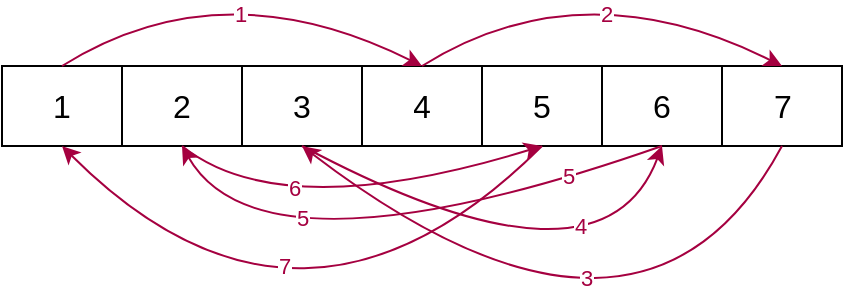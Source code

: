 <mxfile version="21.2.1" type="github">
  <diagram name="第 1 页" id="DfUU45hUkU0p5RzmBfwm">
    <mxGraphModel dx="744" dy="372" grid="1" gridSize="10" guides="1" tooltips="1" connect="1" arrows="1" fold="1" page="1" pageScale="1" pageWidth="827" pageHeight="1169" math="0" shadow="0">
      <root>
        <mxCell id="0" />
        <mxCell id="1" parent="0" />
        <mxCell id="iQh2EoyrojWmOYHYFg7I-1" value="" style="shape=table;startSize=0;container=1;collapsible=0;childLayout=tableLayout;fontSize=16;movable=1;resizable=1;rotatable=1;deletable=1;editable=1;locked=0;connectable=1;" vertex="1" parent="1">
          <mxGeometry x="160" y="230" width="180" height="40" as="geometry" />
        </mxCell>
        <mxCell id="iQh2EoyrojWmOYHYFg7I-2" value="" style="shape=tableRow;horizontal=0;startSize=0;swimlaneHead=0;swimlaneBody=0;strokeColor=inherit;top=0;left=0;bottom=0;right=0;collapsible=0;dropTarget=0;fillColor=none;points=[[0,0.5],[1,0.5]];portConstraint=eastwest;fontSize=16;movable=1;resizable=1;rotatable=1;deletable=1;editable=1;locked=0;connectable=1;" vertex="1" parent="iQh2EoyrojWmOYHYFg7I-1">
          <mxGeometry width="180" height="40" as="geometry" />
        </mxCell>
        <mxCell id="iQh2EoyrojWmOYHYFg7I-3" value="1" style="shape=partialRectangle;html=1;whiteSpace=wrap;connectable=1;strokeColor=inherit;overflow=hidden;fillColor=none;top=0;left=0;bottom=0;right=0;pointerEvents=1;fontSize=16;movable=1;resizable=1;rotatable=1;deletable=1;editable=1;locked=0;" vertex="1" parent="iQh2EoyrojWmOYHYFg7I-2">
          <mxGeometry width="60" height="40" as="geometry">
            <mxRectangle width="60" height="40" as="alternateBounds" />
          </mxGeometry>
        </mxCell>
        <mxCell id="iQh2EoyrojWmOYHYFg7I-4" value="2" style="shape=partialRectangle;html=1;whiteSpace=wrap;connectable=1;strokeColor=inherit;overflow=hidden;fillColor=none;top=0;left=0;bottom=0;right=0;pointerEvents=1;fontSize=16;movable=1;resizable=1;rotatable=1;deletable=1;editable=1;locked=0;" vertex="1" parent="iQh2EoyrojWmOYHYFg7I-2">
          <mxGeometry x="60" width="60" height="40" as="geometry">
            <mxRectangle width="60" height="40" as="alternateBounds" />
          </mxGeometry>
        </mxCell>
        <mxCell id="iQh2EoyrojWmOYHYFg7I-5" value="3" style="shape=partialRectangle;html=1;whiteSpace=wrap;connectable=1;strokeColor=inherit;overflow=hidden;fillColor=none;top=0;left=0;bottom=0;right=0;pointerEvents=1;fontSize=16;movable=1;resizable=1;rotatable=1;deletable=1;editable=1;locked=0;" vertex="1" parent="iQh2EoyrojWmOYHYFg7I-2">
          <mxGeometry x="120" width="60" height="40" as="geometry">
            <mxRectangle width="60" height="40" as="alternateBounds" />
          </mxGeometry>
        </mxCell>
        <mxCell id="iQh2EoyrojWmOYHYFg7I-18" value="" style="shape=table;startSize=0;container=1;collapsible=0;childLayout=tableLayout;fontSize=16;movable=1;resizable=1;rotatable=1;deletable=1;editable=1;locked=0;connectable=1;" vertex="1" parent="1">
          <mxGeometry x="340" y="230" width="180" height="40" as="geometry" />
        </mxCell>
        <mxCell id="iQh2EoyrojWmOYHYFg7I-19" value="" style="shape=tableRow;horizontal=0;startSize=0;swimlaneHead=0;swimlaneBody=0;strokeColor=inherit;top=0;left=0;bottom=0;right=0;collapsible=0;dropTarget=0;fillColor=none;points=[[0,0.5],[1,0.5]];portConstraint=eastwest;fontSize=16;movable=1;resizable=1;rotatable=1;deletable=1;editable=1;locked=0;connectable=1;" vertex="1" parent="iQh2EoyrojWmOYHYFg7I-18">
          <mxGeometry width="180" height="40" as="geometry" />
        </mxCell>
        <mxCell id="iQh2EoyrojWmOYHYFg7I-20" value="4" style="shape=partialRectangle;html=1;whiteSpace=wrap;connectable=1;strokeColor=inherit;overflow=hidden;fillColor=none;top=0;left=0;bottom=0;right=0;pointerEvents=1;fontSize=16;movable=1;resizable=1;rotatable=1;deletable=1;editable=1;locked=0;" vertex="1" parent="iQh2EoyrojWmOYHYFg7I-19">
          <mxGeometry width="60" height="40" as="geometry">
            <mxRectangle width="60" height="40" as="alternateBounds" />
          </mxGeometry>
        </mxCell>
        <mxCell id="iQh2EoyrojWmOYHYFg7I-21" value="5" style="shape=partialRectangle;html=1;whiteSpace=wrap;connectable=1;strokeColor=inherit;overflow=hidden;fillColor=none;top=0;left=0;bottom=0;right=0;pointerEvents=1;fontSize=16;movable=1;resizable=1;rotatable=1;deletable=1;editable=1;locked=0;" vertex="1" parent="iQh2EoyrojWmOYHYFg7I-19">
          <mxGeometry x="60" width="60" height="40" as="geometry">
            <mxRectangle width="60" height="40" as="alternateBounds" />
          </mxGeometry>
        </mxCell>
        <mxCell id="iQh2EoyrojWmOYHYFg7I-22" value="6" style="shape=partialRectangle;html=1;whiteSpace=wrap;connectable=1;strokeColor=inherit;overflow=hidden;fillColor=none;top=0;left=0;bottom=0;right=0;pointerEvents=1;fontSize=16;movable=1;resizable=1;rotatable=1;deletable=1;editable=1;locked=0;" vertex="1" parent="iQh2EoyrojWmOYHYFg7I-19">
          <mxGeometry x="120" width="60" height="40" as="geometry">
            <mxRectangle width="60" height="40" as="alternateBounds" />
          </mxGeometry>
        </mxCell>
        <mxCell id="iQh2EoyrojWmOYHYFg7I-35" value="" style="verticalLabelPosition=bottom;verticalAlign=top;html=1;shape=mxgraph.basic.rect;fillColor2=none;strokeWidth=1;size=20;indent=5;" vertex="1" parent="1">
          <mxGeometry x="520" y="230" width="60" height="40" as="geometry" />
        </mxCell>
        <mxCell id="iQh2EoyrojWmOYHYFg7I-36" value="&lt;font style=&quot;font-size: 16px;&quot;&gt;7&lt;/font&gt;" style="text;html=1;align=center;verticalAlign=middle;resizable=0;points=[];autosize=1;strokeColor=none;fillColor=none;" vertex="1" parent="1">
          <mxGeometry x="535" y="235" width="30" height="30" as="geometry" />
        </mxCell>
        <mxCell id="iQh2EoyrojWmOYHYFg7I-38" value="" style="endArrow=classic;html=1;rounded=1;labelBackgroundColor=default;strokeColor=#A50040;fontFamily=Helvetica;fontSize=11;fontColor=default;shape=connector;curved=1;elbow=vertical;entryX=0.5;entryY=0;entryDx=0;entryDy=0;entryPerimeter=0;fillColor=#d80073;" edge="1" parent="1" target="iQh2EoyrojWmOYHYFg7I-35">
          <mxGeometry width="50" height="50" relative="1" as="geometry">
            <mxPoint x="370" y="230" as="sourcePoint" />
            <mxPoint x="420" y="180" as="targetPoint" />
            <Array as="points">
              <mxPoint x="450" y="180" />
            </Array>
          </mxGeometry>
        </mxCell>
        <mxCell id="iQh2EoyrojWmOYHYFg7I-41" value="2" style="edgeLabel;html=1;align=center;verticalAlign=middle;resizable=0;points=[];fontSize=11;fontFamily=Helvetica;fontColor=#a50040;" vertex="1" connectable="0" parent="iQh2EoyrojWmOYHYFg7I-38">
          <mxGeometry x="0.126" y="-16" relative="1" as="geometry">
            <mxPoint as="offset" />
          </mxGeometry>
        </mxCell>
        <mxCell id="iQh2EoyrojWmOYHYFg7I-39" value="" style="endArrow=classic;html=1;rounded=1;labelBackgroundColor=default;strokeColor=#A50040;fontFamily=Helvetica;fontSize=11;fontColor=default;shape=connector;curved=1;elbow=vertical;entryX=0.5;entryY=0;entryDx=0;entryDy=0;fillColor=#d80073;" edge="1" parent="1" target="iQh2EoyrojWmOYHYFg7I-20">
          <mxGeometry width="50" height="50" relative="1" as="geometry">
            <mxPoint x="190" y="230" as="sourcePoint" />
            <mxPoint x="240" y="180" as="targetPoint" />
            <Array as="points">
              <mxPoint x="270" y="180" />
            </Array>
          </mxGeometry>
        </mxCell>
        <mxCell id="iQh2EoyrojWmOYHYFg7I-40" value="1" style="edgeLabel;html=1;align=center;verticalAlign=middle;resizable=0;points=[];fontSize=11;fontFamily=Helvetica;fontColor=#a50040;" vertex="1" connectable="0" parent="iQh2EoyrojWmOYHYFg7I-39">
          <mxGeometry x="0.093" y="-17" relative="1" as="geometry">
            <mxPoint as="offset" />
          </mxGeometry>
        </mxCell>
        <mxCell id="iQh2EoyrojWmOYHYFg7I-42" value="" style="endArrow=classic;html=1;rounded=1;labelBackgroundColor=default;strokeColor=#A50040;fontFamily=Helvetica;fontSize=11;fontColor=default;shape=connector;curved=1;elbow=vertical;entryX=0.5;entryY=1;entryDx=0;entryDy=0;fillColor=#d80073;" edge="1" parent="1" target="iQh2EoyrojWmOYHYFg7I-5">
          <mxGeometry width="50" height="50" relative="1" as="geometry">
            <mxPoint x="550" y="270" as="sourcePoint" />
            <mxPoint x="600" y="220" as="targetPoint" />
            <Array as="points">
              <mxPoint x="480" y="400" />
            </Array>
          </mxGeometry>
        </mxCell>
        <mxCell id="iQh2EoyrojWmOYHYFg7I-58" value="3" style="edgeLabel;html=1;align=center;verticalAlign=middle;resizable=0;points=[];fontSize=11;fontFamily=Helvetica;fontColor=#a50040;" vertex="1" connectable="0" parent="iQh2EoyrojWmOYHYFg7I-42">
          <mxGeometry x="0.155" y="-34" relative="1" as="geometry">
            <mxPoint as="offset" />
          </mxGeometry>
        </mxCell>
        <mxCell id="iQh2EoyrojWmOYHYFg7I-44" value="" style="endArrow=classic;html=1;rounded=1;labelBackgroundColor=default;strokeColor=#A50040;fontFamily=Helvetica;fontSize=11;fontColor=default;shape=connector;curved=1;elbow=vertical;entryX=0.5;entryY=1;entryDx=0;entryDy=0;fillColor=#d80073;" edge="1" parent="1" target="iQh2EoyrojWmOYHYFg7I-22">
          <mxGeometry width="50" height="50" relative="1" as="geometry">
            <mxPoint x="310" y="270" as="sourcePoint" />
            <mxPoint x="360" y="220" as="targetPoint" />
            <Array as="points">
              <mxPoint x="460" y="350" />
            </Array>
          </mxGeometry>
        </mxCell>
        <mxCell id="iQh2EoyrojWmOYHYFg7I-59" value="4" style="edgeLabel;html=1;align=center;verticalAlign=middle;resizable=0;points=[];fontSize=11;fontFamily=Helvetica;fontColor=#a50040;" vertex="1" connectable="0" parent="iQh2EoyrojWmOYHYFg7I-44">
          <mxGeometry x="0.593" y="25" relative="1" as="geometry">
            <mxPoint as="offset" />
          </mxGeometry>
        </mxCell>
        <mxCell id="iQh2EoyrojWmOYHYFg7I-46" value="" style="endArrow=classic;html=1;rounded=1;labelBackgroundColor=default;strokeColor=#A50040;fontFamily=Helvetica;fontSize=11;fontColor=default;shape=connector;curved=1;elbow=vertical;entryX=0.5;entryY=1;entryDx=0;entryDy=0;fillColor=#d80073;" edge="1" parent="1" target="iQh2EoyrojWmOYHYFg7I-4">
          <mxGeometry width="50" height="50" relative="1" as="geometry">
            <mxPoint x="490" y="270" as="sourcePoint" />
            <mxPoint x="540" y="220" as="targetPoint" />
            <Array as="points">
              <mxPoint x="290" y="340" />
            </Array>
          </mxGeometry>
        </mxCell>
        <mxCell id="iQh2EoyrojWmOYHYFg7I-54" value="5" style="edgeLabel;html=1;align=center;verticalAlign=middle;resizable=0;points=[];fontSize=11;fontFamily=Helvetica;fontColor=#a50040;" vertex="1" connectable="0" parent="iQh2EoyrojWmOYHYFg7I-46">
          <mxGeometry x="0.242" y="-26" relative="1" as="geometry">
            <mxPoint as="offset" />
          </mxGeometry>
        </mxCell>
        <mxCell id="iQh2EoyrojWmOYHYFg7I-60" value="5" style="edgeLabel;html=1;align=center;verticalAlign=middle;resizable=0;points=[];fontSize=11;fontFamily=Helvetica;fontColor=#a50040;" vertex="1" connectable="0" parent="iQh2EoyrojWmOYHYFg7I-46">
          <mxGeometry x="-0.662" y="-2" relative="1" as="geometry">
            <mxPoint as="offset" />
          </mxGeometry>
        </mxCell>
        <mxCell id="iQh2EoyrojWmOYHYFg7I-48" value="" style="endArrow=classic;html=1;rounded=1;labelBackgroundColor=default;strokeColor=#A50040;fontFamily=Helvetica;fontSize=11;fontColor=default;shape=connector;curved=1;elbow=vertical;entryX=0.5;entryY=1;entryDx=0;entryDy=0;fillColor=#d80073;" edge="1" parent="1" target="iQh2EoyrojWmOYHYFg7I-21">
          <mxGeometry width="50" height="50" relative="1" as="geometry">
            <mxPoint x="250" y="270" as="sourcePoint" />
            <mxPoint x="300" y="220" as="targetPoint" />
            <Array as="points">
              <mxPoint x="300" y="310" />
            </Array>
          </mxGeometry>
        </mxCell>
        <mxCell id="iQh2EoyrojWmOYHYFg7I-61" value="6" style="edgeLabel;html=1;align=center;verticalAlign=middle;resizable=0;points=[];fontSize=11;fontFamily=Helvetica;fontColor=#a50040;" vertex="1" connectable="0" parent="iQh2EoyrojWmOYHYFg7I-48">
          <mxGeometry x="-0.243" y="17" relative="1" as="geometry">
            <mxPoint as="offset" />
          </mxGeometry>
        </mxCell>
        <mxCell id="iQh2EoyrojWmOYHYFg7I-56" value="" style="endArrow=classic;html=1;rounded=1;labelBackgroundColor=default;strokeColor=#A50040;fontFamily=Helvetica;fontSize=11;fontColor=default;shape=connector;curved=1;elbow=vertical;entryX=0.5;entryY=1;entryDx=0;entryDy=0;fillColor=#d80073;" edge="1" parent="1" target="iQh2EoyrojWmOYHYFg7I-3">
          <mxGeometry width="50" height="50" relative="1" as="geometry">
            <mxPoint x="430" y="270" as="sourcePoint" />
            <mxPoint x="480" y="220" as="targetPoint" />
            <Array as="points">
              <mxPoint x="310" y="390" />
            </Array>
          </mxGeometry>
        </mxCell>
        <mxCell id="iQh2EoyrojWmOYHYFg7I-57" value="7" style="edgeLabel;html=1;align=center;verticalAlign=middle;resizable=0;points=[];fontSize=11;fontFamily=Helvetica;fontColor=#a50040;" vertex="1" connectable="0" parent="iQh2EoyrojWmOYHYFg7I-56">
          <mxGeometry x="0.289" y="-36" relative="1" as="geometry">
            <mxPoint as="offset" />
          </mxGeometry>
        </mxCell>
      </root>
    </mxGraphModel>
  </diagram>
</mxfile>
